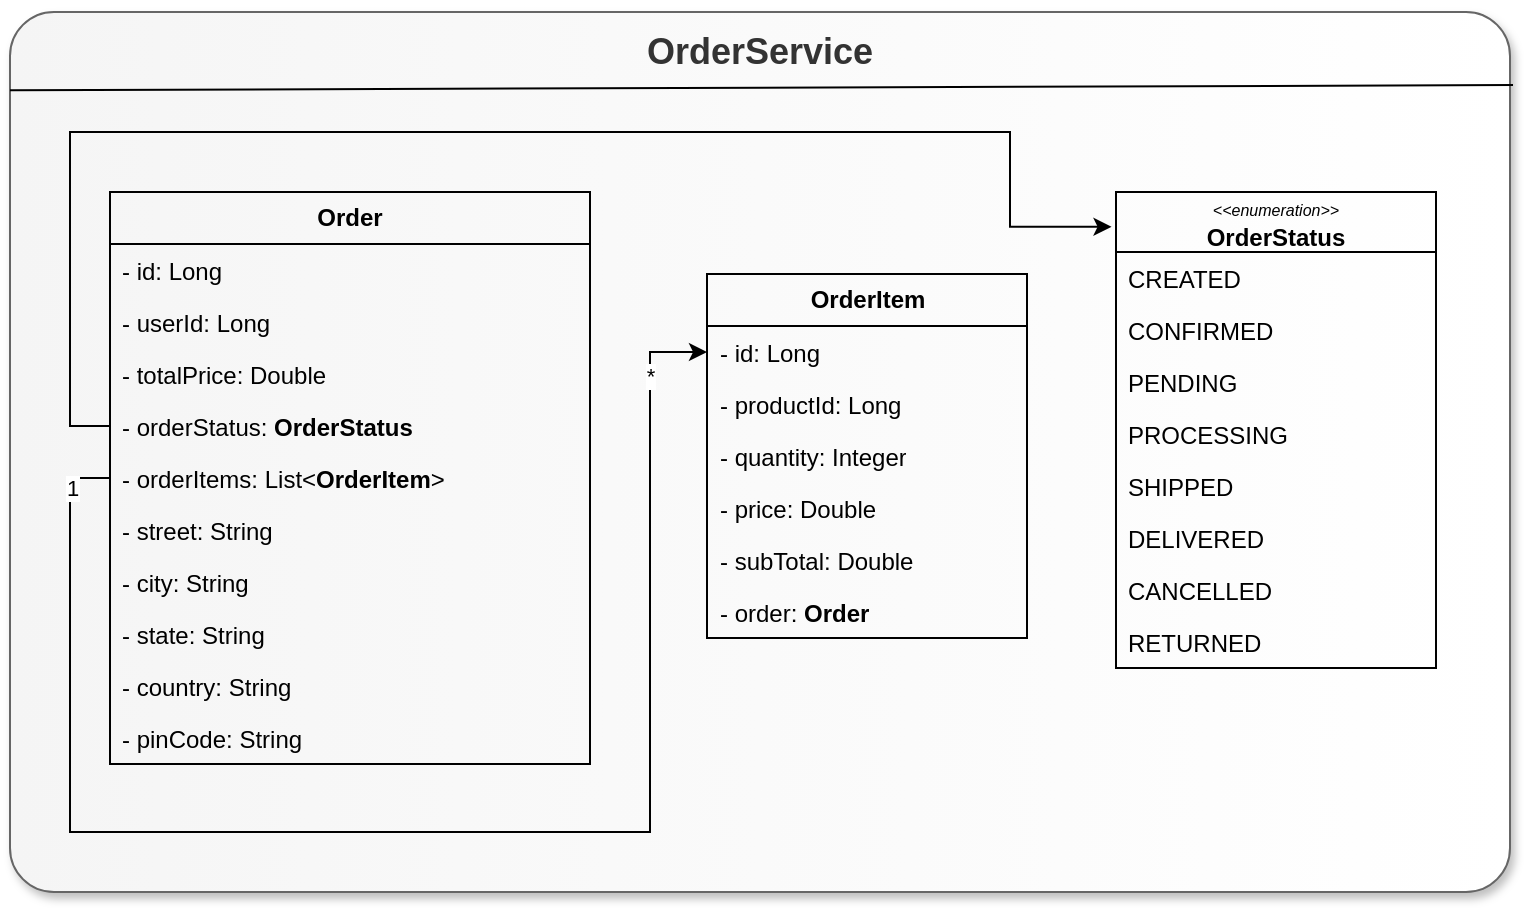 <mxfile version="26.0.9">
  <diagram name="Page-1" id="3oDNiIo_Tc4uw40_wJzJ">
    <mxGraphModel dx="1509" dy="955" grid="1" gridSize="10" guides="1" tooltips="1" connect="1" arrows="1" fold="1" page="1" pageScale="1" pageWidth="840" pageHeight="550" math="0" shadow="0" adaptiveColors="none">
      <root>
        <mxCell id="0" />
        <mxCell id="1" parent="0" />
        <mxCell id="zFuXSFq7Lgxcg6iTRgqt-1" value="&lt;h2 style=&quot;padding-bottom: 400px;&quot;&gt;OrderService&lt;/h2&gt;" style="rounded=1;whiteSpace=wrap;html=1;shadow=1;glass=0;labelPosition=center;verticalLabelPosition=middle;align=center;verticalAlign=middle;arcSize=5;fillColor=#f5f5f5;fontColor=#333333;strokeColor=#666666;gradientColor=#FFFFFF;gradientDirection=east;textShadow=0;labelBorderColor=none;" vertex="1" parent="1">
          <mxGeometry x="50" y="40" width="750" height="440" as="geometry" />
        </mxCell>
        <mxCell id="zFuXSFq7Lgxcg6iTRgqt-2" value="" style="endArrow=none;html=1;rounded=0;exitX=1.002;exitY=0.083;exitDx=0;exitDy=0;exitPerimeter=0;" edge="1" source="zFuXSFq7Lgxcg6iTRgqt-1" parent="1">
          <mxGeometry width="50" height="50" relative="1" as="geometry">
            <mxPoint x="610" y="80" as="sourcePoint" />
            <mxPoint x="50" y="79.184" as="targetPoint" />
          </mxGeometry>
        </mxCell>
        <mxCell id="zFuXSFq7Lgxcg6iTRgqt-3" value="&lt;b&gt;Order&lt;/b&gt;" style="swimlane;fontStyle=0;childLayout=stackLayout;horizontal=1;startSize=26;fillColor=none;horizontalStack=0;resizeParent=1;resizeParentMax=0;resizeLast=0;collapsible=1;marginBottom=0;whiteSpace=wrap;html=1;" vertex="1" parent="1">
          <mxGeometry x="100" y="130" width="240" height="286" as="geometry">
            <mxRectangle x="540" y="370" width="70" height="30" as="alternateBounds" />
          </mxGeometry>
        </mxCell>
        <mxCell id="zFuXSFq7Lgxcg6iTRgqt-4" value="- id: Long" style="text;strokeColor=none;fillColor=none;align=left;verticalAlign=top;spacingLeft=4;spacingRight=4;overflow=hidden;rotatable=0;points=[[0,0.5],[1,0.5]];portConstraint=eastwest;whiteSpace=wrap;html=1;" vertex="1" parent="zFuXSFq7Lgxcg6iTRgqt-3">
          <mxGeometry y="26" width="240" height="26" as="geometry" />
        </mxCell>
        <mxCell id="zFuXSFq7Lgxcg6iTRgqt-5" value="- userId: Long" style="text;strokeColor=none;fillColor=none;align=left;verticalAlign=top;spacingLeft=4;spacingRight=4;overflow=hidden;rotatable=0;points=[[0,0.5],[1,0.5]];portConstraint=eastwest;whiteSpace=wrap;html=1;" vertex="1" parent="zFuXSFq7Lgxcg6iTRgqt-3">
          <mxGeometry y="52" width="240" height="26" as="geometry" />
        </mxCell>
        <mxCell id="zFuXSFq7Lgxcg6iTRgqt-6" value="- totalPrice: Double" style="text;strokeColor=none;fillColor=none;align=left;verticalAlign=top;spacingLeft=4;spacingRight=4;overflow=hidden;rotatable=0;points=[[0,0.5],[1,0.5]];portConstraint=eastwest;whiteSpace=wrap;html=1;" vertex="1" parent="zFuXSFq7Lgxcg6iTRgqt-3">
          <mxGeometry y="78" width="240" height="26" as="geometry" />
        </mxCell>
        <mxCell id="zFuXSFq7Lgxcg6iTRgqt-7" value="- orderStatus: &lt;b&gt;OrderStatus&lt;/b&gt;" style="text;strokeColor=none;fillColor=none;align=left;verticalAlign=top;spacingLeft=4;spacingRight=4;overflow=hidden;rotatable=0;points=[[0,0.5],[1,0.5]];portConstraint=eastwest;whiteSpace=wrap;html=1;" vertex="1" parent="zFuXSFq7Lgxcg6iTRgqt-3">
          <mxGeometry y="104" width="240" height="26" as="geometry" />
        </mxCell>
        <mxCell id="zFuXSFq7Lgxcg6iTRgqt-32" value="- orderItems: List&amp;lt;&lt;b&gt;OrderItem&lt;/b&gt;&amp;gt;" style="text;strokeColor=none;fillColor=none;align=left;verticalAlign=top;spacingLeft=4;spacingRight=4;overflow=hidden;rotatable=0;points=[[0,0.5],[1,0.5]];portConstraint=eastwest;whiteSpace=wrap;html=1;" vertex="1" parent="zFuXSFq7Lgxcg6iTRgqt-3">
          <mxGeometry y="130" width="240" height="26" as="geometry" />
        </mxCell>
        <mxCell id="zFuXSFq7Lgxcg6iTRgqt-48" value="- street: String" style="text;strokeColor=none;fillColor=none;align=left;verticalAlign=top;spacingLeft=4;spacingRight=4;overflow=hidden;rotatable=0;points=[[0,0.5],[1,0.5]];portConstraint=eastwest;whiteSpace=wrap;html=1;" vertex="1" parent="zFuXSFq7Lgxcg6iTRgqt-3">
          <mxGeometry y="156" width="240" height="26" as="geometry" />
        </mxCell>
        <mxCell id="zFuXSFq7Lgxcg6iTRgqt-49" value="- city: String" style="text;strokeColor=none;fillColor=none;align=left;verticalAlign=top;spacingLeft=4;spacingRight=4;overflow=hidden;rotatable=0;points=[[0,0.5],[1,0.5]];portConstraint=eastwest;whiteSpace=wrap;html=1;" vertex="1" parent="zFuXSFq7Lgxcg6iTRgqt-3">
          <mxGeometry y="182" width="240" height="26" as="geometry" />
        </mxCell>
        <mxCell id="zFuXSFq7Lgxcg6iTRgqt-50" value="- state: String" style="text;strokeColor=none;fillColor=none;align=left;verticalAlign=top;spacingLeft=4;spacingRight=4;overflow=hidden;rotatable=0;points=[[0,0.5],[1,0.5]];portConstraint=eastwest;whiteSpace=wrap;html=1;" vertex="1" parent="zFuXSFq7Lgxcg6iTRgqt-3">
          <mxGeometry y="208" width="240" height="26" as="geometry" />
        </mxCell>
        <mxCell id="zFuXSFq7Lgxcg6iTRgqt-51" value="- country: String" style="text;strokeColor=none;fillColor=none;align=left;verticalAlign=top;spacingLeft=4;spacingRight=4;overflow=hidden;rotatable=0;points=[[0,0.5],[1,0.5]];portConstraint=eastwest;whiteSpace=wrap;html=1;" vertex="1" parent="zFuXSFq7Lgxcg6iTRgqt-3">
          <mxGeometry y="234" width="240" height="26" as="geometry" />
        </mxCell>
        <mxCell id="zFuXSFq7Lgxcg6iTRgqt-53" value="- pinCode: String" style="text;strokeColor=none;fillColor=none;align=left;verticalAlign=top;spacingLeft=4;spacingRight=4;overflow=hidden;rotatable=0;points=[[0,0.5],[1,0.5]];portConstraint=eastwest;whiteSpace=wrap;html=1;" vertex="1" parent="zFuXSFq7Lgxcg6iTRgqt-3">
          <mxGeometry y="260" width="240" height="26" as="geometry" />
        </mxCell>
        <mxCell id="zFuXSFq7Lgxcg6iTRgqt-8" value="&lt;b&gt;OrderItem&lt;/b&gt;" style="swimlane;fontStyle=0;childLayout=stackLayout;horizontal=1;startSize=26;fillColor=none;horizontalStack=0;resizeParent=1;resizeParentMax=0;resizeLast=0;collapsible=1;marginBottom=0;whiteSpace=wrap;html=1;" vertex="1" parent="1">
          <mxGeometry x="398.5" y="171" width="160" height="182" as="geometry">
            <mxRectangle x="275" y="110" width="70" height="30" as="alternateBounds" />
          </mxGeometry>
        </mxCell>
        <mxCell id="zFuXSFq7Lgxcg6iTRgqt-9" value="- id: Long" style="text;strokeColor=none;fillColor=none;align=left;verticalAlign=top;spacingLeft=4;spacingRight=4;overflow=hidden;rotatable=0;points=[[0,0.5],[1,0.5]];portConstraint=eastwest;whiteSpace=wrap;html=1;" vertex="1" parent="zFuXSFq7Lgxcg6iTRgqt-8">
          <mxGeometry y="26" width="160" height="26" as="geometry" />
        </mxCell>
        <mxCell id="zFuXSFq7Lgxcg6iTRgqt-10" value="- productId: Long" style="text;strokeColor=none;fillColor=none;align=left;verticalAlign=top;spacingLeft=4;spacingRight=4;overflow=hidden;rotatable=0;points=[[0,0.5],[1,0.5]];portConstraint=eastwest;whiteSpace=wrap;html=1;" vertex="1" parent="zFuXSFq7Lgxcg6iTRgqt-8">
          <mxGeometry y="52" width="160" height="26" as="geometry" />
        </mxCell>
        <mxCell id="zFuXSFq7Lgxcg6iTRgqt-11" value="- quantity: Integer" style="text;strokeColor=none;fillColor=none;align=left;verticalAlign=top;spacingLeft=4;spacingRight=4;overflow=hidden;rotatable=0;points=[[0,0.5],[1,0.5]];portConstraint=eastwest;whiteSpace=wrap;html=1;" vertex="1" parent="zFuXSFq7Lgxcg6iTRgqt-8">
          <mxGeometry y="78" width="160" height="26" as="geometry" />
        </mxCell>
        <mxCell id="zFuXSFq7Lgxcg6iTRgqt-12" value="- price: Double" style="text;strokeColor=none;fillColor=none;align=left;verticalAlign=top;spacingLeft=4;spacingRight=4;overflow=hidden;rotatable=0;points=[[0,0.5],[1,0.5]];portConstraint=eastwest;whiteSpace=wrap;html=1;" vertex="1" parent="zFuXSFq7Lgxcg6iTRgqt-8">
          <mxGeometry y="104" width="160" height="26" as="geometry" />
        </mxCell>
        <mxCell id="zFuXSFq7Lgxcg6iTRgqt-13" value="- subTotal: Double" style="text;strokeColor=none;fillColor=none;align=left;verticalAlign=top;spacingLeft=4;spacingRight=4;overflow=hidden;rotatable=0;points=[[0,0.5],[1,0.5]];portConstraint=eastwest;whiteSpace=wrap;html=1;" vertex="1" parent="zFuXSFq7Lgxcg6iTRgqt-8">
          <mxGeometry y="130" width="160" height="26" as="geometry" />
        </mxCell>
        <mxCell id="zFuXSFq7Lgxcg6iTRgqt-14" value="- order: &lt;b&gt;Order&lt;/b&gt;" style="text;strokeColor=none;fillColor=none;align=left;verticalAlign=top;spacingLeft=4;spacingRight=4;overflow=hidden;rotatable=0;points=[[0,0.5],[1,0.5]];portConstraint=eastwest;whiteSpace=wrap;html=1;" vertex="1" parent="zFuXSFq7Lgxcg6iTRgqt-8">
          <mxGeometry y="156" width="160" height="26" as="geometry" />
        </mxCell>
        <mxCell id="zFuXSFq7Lgxcg6iTRgqt-18" value="&lt;div&gt;&lt;i&gt;&lt;font style=&quot;font-size: 8px;&quot;&gt;&amp;lt;&amp;lt;enumeration&amp;gt;&amp;gt;&lt;/font&gt;&lt;/i&gt;&lt;/div&gt;&lt;b&gt;&lt;font&gt;OrderStatus&lt;/font&gt;&lt;/b&gt;" style="swimlane;fontStyle=0;childLayout=stackLayout;horizontal=1;startSize=30;fillColor=none;horizontalStack=0;resizeParent=1;resizeParentMax=0;resizeLast=0;collapsible=1;marginBottom=0;whiteSpace=wrap;html=1;" vertex="1" parent="1">
          <mxGeometry x="603" y="130" width="160" height="238" as="geometry">
            <mxRectangle x="570" y="130" width="70" height="30" as="alternateBounds" />
          </mxGeometry>
        </mxCell>
        <mxCell id="zFuXSFq7Lgxcg6iTRgqt-19" value="CREATED" style="text;strokeColor=none;fillColor=none;align=left;verticalAlign=top;spacingLeft=4;spacingRight=4;overflow=hidden;rotatable=0;points=[[0,0.5],[1,0.5]];portConstraint=eastwest;whiteSpace=wrap;html=1;" vertex="1" parent="zFuXSFq7Lgxcg6iTRgqt-18">
          <mxGeometry y="30" width="160" height="26" as="geometry" />
        </mxCell>
        <mxCell id="zFuXSFq7Lgxcg6iTRgqt-34" value="CONFIRMED" style="text;strokeColor=none;fillColor=none;align=left;verticalAlign=top;spacingLeft=4;spacingRight=4;overflow=hidden;rotatable=0;points=[[0,0.5],[1,0.5]];portConstraint=eastwest;whiteSpace=wrap;html=1;" vertex="1" parent="zFuXSFq7Lgxcg6iTRgqt-18">
          <mxGeometry y="56" width="160" height="26" as="geometry" />
        </mxCell>
        <mxCell id="zFuXSFq7Lgxcg6iTRgqt-35" value="PENDING" style="text;strokeColor=none;fillColor=none;align=left;verticalAlign=top;spacingLeft=4;spacingRight=4;overflow=hidden;rotatable=0;points=[[0,0.5],[1,0.5]];portConstraint=eastwest;whiteSpace=wrap;html=1;" vertex="1" parent="zFuXSFq7Lgxcg6iTRgqt-18">
          <mxGeometry y="82" width="160" height="26" as="geometry" />
        </mxCell>
        <mxCell id="zFuXSFq7Lgxcg6iTRgqt-36" value="PROCESSING" style="text;strokeColor=none;fillColor=none;align=left;verticalAlign=top;spacingLeft=4;spacingRight=4;overflow=hidden;rotatable=0;points=[[0,0.5],[1,0.5]];portConstraint=eastwest;whiteSpace=wrap;html=1;" vertex="1" parent="zFuXSFq7Lgxcg6iTRgqt-18">
          <mxGeometry y="108" width="160" height="26" as="geometry" />
        </mxCell>
        <mxCell id="zFuXSFq7Lgxcg6iTRgqt-37" value="SHIPPED" style="text;strokeColor=none;fillColor=none;align=left;verticalAlign=top;spacingLeft=4;spacingRight=4;overflow=hidden;rotatable=0;points=[[0,0.5],[1,0.5]];portConstraint=eastwest;whiteSpace=wrap;html=1;" vertex="1" parent="zFuXSFq7Lgxcg6iTRgqt-18">
          <mxGeometry y="134" width="160" height="26" as="geometry" />
        </mxCell>
        <mxCell id="zFuXSFq7Lgxcg6iTRgqt-38" value="DELIVERED" style="text;strokeColor=none;fillColor=none;align=left;verticalAlign=top;spacingLeft=4;spacingRight=4;overflow=hidden;rotatable=0;points=[[0,0.5],[1,0.5]];portConstraint=eastwest;whiteSpace=wrap;html=1;" vertex="1" parent="zFuXSFq7Lgxcg6iTRgqt-18">
          <mxGeometry y="160" width="160" height="26" as="geometry" />
        </mxCell>
        <mxCell id="zFuXSFq7Lgxcg6iTRgqt-39" value="CANCELLED" style="text;strokeColor=none;fillColor=none;align=left;verticalAlign=top;spacingLeft=4;spacingRight=4;overflow=hidden;rotatable=0;points=[[0,0.5],[1,0.5]];portConstraint=eastwest;whiteSpace=wrap;html=1;" vertex="1" parent="zFuXSFq7Lgxcg6iTRgqt-18">
          <mxGeometry y="186" width="160" height="26" as="geometry" />
        </mxCell>
        <mxCell id="zFuXSFq7Lgxcg6iTRgqt-40" value="RETURNED" style="text;strokeColor=none;fillColor=none;align=left;verticalAlign=top;spacingLeft=4;spacingRight=4;overflow=hidden;rotatable=0;points=[[0,0.5],[1,0.5]];portConstraint=eastwest;whiteSpace=wrap;html=1;" vertex="1" parent="zFuXSFq7Lgxcg6iTRgqt-18">
          <mxGeometry y="212" width="160" height="26" as="geometry" />
        </mxCell>
        <mxCell id="zFuXSFq7Lgxcg6iTRgqt-54" style="edgeStyle=orthogonalEdgeStyle;rounded=0;orthogonalLoop=1;jettySize=auto;html=1;exitX=0;exitY=0.5;exitDx=0;exitDy=0;entryX=-0.014;entryY=0.073;entryDx=0;entryDy=0;entryPerimeter=0;" edge="1" parent="1" source="zFuXSFq7Lgxcg6iTRgqt-7" target="zFuXSFq7Lgxcg6iTRgqt-18">
          <mxGeometry relative="1" as="geometry">
            <Array as="points">
              <mxPoint x="80" y="247" />
              <mxPoint x="80" y="100" />
              <mxPoint x="550" y="100" />
              <mxPoint x="550" y="147" />
            </Array>
          </mxGeometry>
        </mxCell>
        <mxCell id="zFuXSFq7Lgxcg6iTRgqt-55" style="edgeStyle=orthogonalEdgeStyle;rounded=0;orthogonalLoop=1;jettySize=auto;html=1;exitX=0;exitY=0.5;exitDx=0;exitDy=0;entryX=0;entryY=0.5;entryDx=0;entryDy=0;" edge="1" parent="1" source="zFuXSFq7Lgxcg6iTRgqt-32" target="zFuXSFq7Lgxcg6iTRgqt-9">
          <mxGeometry relative="1" as="geometry">
            <Array as="points">
              <mxPoint x="80" y="273" />
              <mxPoint x="80" y="450" />
              <mxPoint x="370" y="450" />
              <mxPoint x="370" y="210" />
            </Array>
          </mxGeometry>
        </mxCell>
        <mxCell id="zFuXSFq7Lgxcg6iTRgqt-56" value="1" style="edgeLabel;html=1;align=center;verticalAlign=middle;resizable=0;points=[];" vertex="1" connectable="0" parent="zFuXSFq7Lgxcg6iTRgqt-55">
          <mxGeometry x="-0.934" y="1" relative="1" as="geometry">
            <mxPoint as="offset" />
          </mxGeometry>
        </mxCell>
        <mxCell id="zFuXSFq7Lgxcg6iTRgqt-58" value="*" style="edgeLabel;html=1;align=center;verticalAlign=middle;resizable=0;points=[];" vertex="1" connectable="0" parent="zFuXSFq7Lgxcg6iTRgqt-55">
          <mxGeometry x="0.894" relative="1" as="geometry">
            <mxPoint as="offset" />
          </mxGeometry>
        </mxCell>
      </root>
    </mxGraphModel>
  </diagram>
</mxfile>
